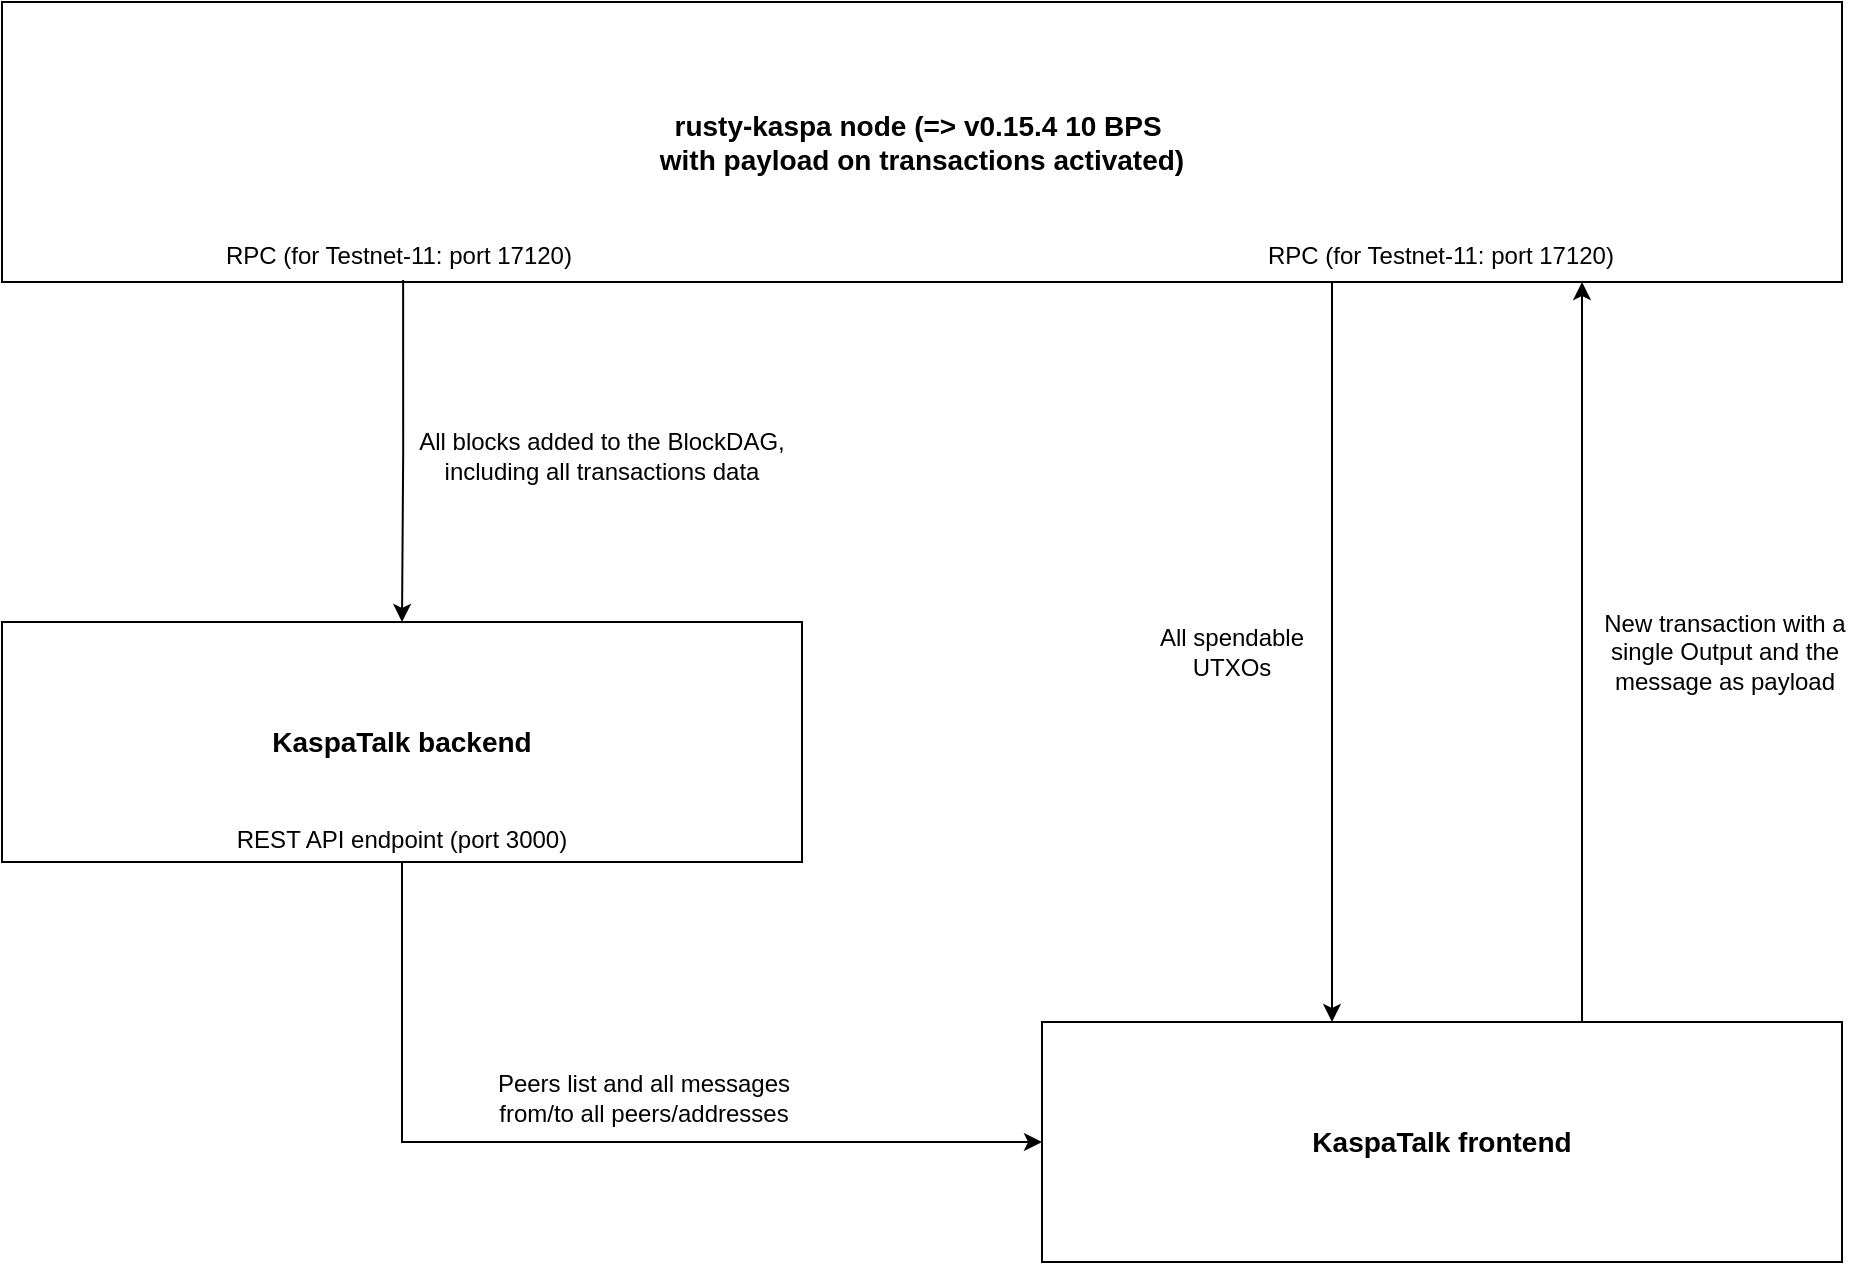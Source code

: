 <mxfile version="26.0.2" pages="3">
  <diagram name="Architecture" id="F1tejZDly55zgPq2v-Ex">
    <mxGraphModel dx="1195" dy="661" grid="1" gridSize="10" guides="1" tooltips="1" connect="1" arrows="1" fold="1" page="1" pageScale="1" pageWidth="850" pageHeight="1100" math="0" shadow="0">
      <root>
        <mxCell id="0" />
        <mxCell id="1" parent="0" />
        <mxCell id="RufVIqokz7fm9M4IkpAS-2" value="rusty-kaspa node (=&amp;gt; v0.15.4 10 BPS&amp;nbsp;&lt;div&gt;with payload on transactions activated)&lt;/div&gt;" style="whiteSpace=wrap;html=1;fontSize=14;fontStyle=1" parent="1" vertex="1">
          <mxGeometry x="40" y="80" width="920" height="140" as="geometry" />
        </mxCell>
        <mxCell id="rrDGJ7W3yIeW_5tvvOGc-7" style="edgeStyle=orthogonalEdgeStyle;rounded=0;orthogonalLoop=1;jettySize=auto;html=1;exitX=0.218;exitY=0.993;exitDx=0;exitDy=0;entryX=0.5;entryY=0;entryDx=0;entryDy=0;exitPerimeter=0;" edge="1" parent="1" source="RufVIqokz7fm9M4IkpAS-2" target="rrDGJ7W3yIeW_5tvvOGc-4">
          <mxGeometry relative="1" as="geometry" />
        </mxCell>
        <mxCell id="rrDGJ7W3yIeW_5tvvOGc-4" value="KaspaTalk backend" style="whiteSpace=wrap;html=1;fontSize=14;fontStyle=1" vertex="1" parent="1">
          <mxGeometry x="40" y="390" width="400" height="120" as="geometry" />
        </mxCell>
        <mxCell id="rrDGJ7W3yIeW_5tvvOGc-6" value="KaspaTalk frontend" style="whiteSpace=wrap;html=1;fontSize=14;fontStyle=1" vertex="1" parent="1">
          <mxGeometry x="560" y="590" width="400" height="120" as="geometry" />
        </mxCell>
        <mxCell id="rrDGJ7W3yIeW_5tvvOGc-8" style="edgeStyle=orthogonalEdgeStyle;rounded=0;orthogonalLoop=1;jettySize=auto;html=1;exitX=0.5;exitY=0;exitDx=0;exitDy=0;entryX=0.75;entryY=1;entryDx=0;entryDy=0;" edge="1" parent="1">
          <mxGeometry relative="1" as="geometry">
            <mxPoint x="830" y="590" as="sourcePoint" />
            <mxPoint x="830" y="220" as="targetPoint" />
          </mxGeometry>
        </mxCell>
        <mxCell id="rrDGJ7W3yIeW_5tvvOGc-9" style="edgeStyle=orthogonalEdgeStyle;rounded=0;orthogonalLoop=1;jettySize=auto;html=1;exitX=0.5;exitY=1;exitDx=0;exitDy=0;entryX=0;entryY=0.5;entryDx=0;entryDy=0;" edge="1" parent="1" source="rrDGJ7W3yIeW_5tvvOGc-4" target="rrDGJ7W3yIeW_5tvvOGc-6">
          <mxGeometry relative="1" as="geometry">
            <mxPoint x="190.5" y="420" as="sourcePoint" />
            <mxPoint x="190" y="740" as="targetPoint" />
          </mxGeometry>
        </mxCell>
        <mxCell id="rrDGJ7W3yIeW_5tvvOGc-10" value="&lt;h1 style=&quot;margin-top: 0px;&quot;&gt;&lt;span style=&quot;background-color: transparent; color: light-dark(rgb(0, 0, 0), rgb(255, 255, 255)); font-size: 12px; font-weight: normal;&quot;&gt;RPC (for Testnet-11: port 17120)&lt;/span&gt;&lt;/h1&gt;" style="text;html=1;whiteSpace=wrap;overflow=hidden;rounded=0;verticalAlign=middle;" vertex="1" parent="1">
          <mxGeometry x="150" y="186" width="180" height="30" as="geometry" />
        </mxCell>
        <mxCell id="rrDGJ7W3yIeW_5tvvOGc-11" value="&lt;h1 style=&quot;margin-top: 0px;&quot;&gt;&lt;span style=&quot;background-color: transparent; color: light-dark(rgb(0, 0, 0), rgb(255, 255, 255)); font-size: 12px; font-weight: normal;&quot;&gt;RPC (for Testnet-11: port 17120)&lt;/span&gt;&lt;/h1&gt;" style="text;html=1;whiteSpace=wrap;overflow=hidden;rounded=0;verticalAlign=middle;" vertex="1" parent="1">
          <mxGeometry x="671" y="186" width="180" height="30" as="geometry" />
        </mxCell>
        <mxCell id="rrDGJ7W3yIeW_5tvvOGc-12" value="&lt;h1 style=&quot;margin-top: 0px;&quot;&gt;&lt;span style=&quot;background-color: transparent; color: light-dark(rgb(0, 0, 0), rgb(255, 255, 255)); font-size: 12px; font-weight: normal;&quot;&gt;REST API endpoint (port 3000)&lt;/span&gt;&lt;/h1&gt;" style="text;html=1;whiteSpace=wrap;overflow=hidden;rounded=0;verticalAlign=middle;align=center;" vertex="1" parent="1">
          <mxGeometry x="150" y="478" width="180" height="30" as="geometry" />
        </mxCell>
        <mxCell id="rrDGJ7W3yIeW_5tvvOGc-15" value="All blocks added to the BlockDAG, including all transactions data" style="text;html=1;align=center;verticalAlign=middle;whiteSpace=wrap;rounded=0;" vertex="1" parent="1">
          <mxGeometry x="240" y="272" width="200" height="70" as="geometry" />
        </mxCell>
        <mxCell id="rrDGJ7W3yIeW_5tvvOGc-16" value="Peers list and all messages from/to all peers/addresses" style="text;html=1;align=center;verticalAlign=middle;whiteSpace=wrap;rounded=0;" vertex="1" parent="1">
          <mxGeometry x="281" y="603" width="160" height="50" as="geometry" />
        </mxCell>
        <mxCell id="rrDGJ7W3yIeW_5tvvOGc-17" value="New transaction with a single Output and the message as payload" style="text;html=1;align=center;verticalAlign=middle;whiteSpace=wrap;rounded=0;" vertex="1" parent="1">
          <mxGeometry x="833" y="370" width="137" height="70" as="geometry" />
        </mxCell>
        <mxCell id="rrDGJ7W3yIeW_5tvvOGc-19" style="edgeStyle=orthogonalEdgeStyle;rounded=0;orthogonalLoop=1;jettySize=auto;html=1;exitX=0.5;exitY=0;exitDx=0;exitDy=0;entryX=0.75;entryY=1;entryDx=0;entryDy=0;" edge="1" parent="1">
          <mxGeometry relative="1" as="geometry">
            <mxPoint x="705" y="220" as="sourcePoint" />
            <mxPoint x="705" y="590" as="targetPoint" />
          </mxGeometry>
        </mxCell>
        <mxCell id="rrDGJ7W3yIeW_5tvvOGc-20" value="All spendable UTXOs" style="text;html=1;align=center;verticalAlign=middle;whiteSpace=wrap;rounded=0;" vertex="1" parent="1">
          <mxGeometry x="600" y="370" width="110" height="70" as="geometry" />
        </mxCell>
      </root>
    </mxGraphModel>
  </diagram>
  <diagram id="o1mRrQ4aUZW1VL08FBri" name="Data flow">
    <mxGraphModel dx="2049" dy="1133" grid="1" gridSize="10" guides="1" tooltips="1" connect="1" arrows="1" fold="1" page="1" pageScale="1" pageWidth="850" pageHeight="1100" math="0" shadow="0">
      <root>
        <mxCell id="0" />
        <mxCell id="1" parent="0" />
        <mxCell id="LgiLY7rY6z7mSPJXnP-p-2" value="KaspaTalk backend" style="swimlane;horizontal=0;whiteSpace=wrap;html=1;fontSize=18;startSize=60;" vertex="1" parent="1">
          <mxGeometry x="20" y="360" width="1860" height="320" as="geometry" />
        </mxCell>
        <mxCell id="LgiLY7rY6z7mSPJXnP-p-14" value="Receives all blocks added to the BlockDAG and filters all transactions, exclusively selecting the ones with KaspaTalk prefix (&quot;ktk:&quot;) on payload and storing them in a noSQL database.&amp;nbsp;&lt;div&gt;Every transaction is stored with the following data:&lt;br&gt;- Transaction ID&lt;br&gt;- Message&lt;br&gt;- Block time&lt;br&gt;- Sender address&lt;br&gt;- Receiver address&lt;/div&gt;" style="rounded=0;whiteSpace=wrap;html=1;" vertex="1" parent="LgiLY7rY6z7mSPJXnP-p-2">
          <mxGeometry x="620" y="40" width="280" height="200" as="geometry" />
        </mxCell>
        <mxCell id="LgiLY7rY6z7mSPJXnP-p-16" value="Exposes all data of KaspaTalk transactions via REST API endpoint" style="rounded=0;whiteSpace=wrap;html=1;" vertex="1" parent="LgiLY7rY6z7mSPJXnP-p-2">
          <mxGeometry x="1240" y="100" width="280" height="80" as="geometry" />
        </mxCell>
        <mxCell id="LgiLY7rY6z7mSPJXnP-p-17" style="edgeStyle=orthogonalEdgeStyle;rounded=0;orthogonalLoop=1;jettySize=auto;html=1;exitX=1;exitY=0.5;exitDx=0;exitDy=0;entryX=0;entryY=0.5;entryDx=0;entryDy=0;" edge="1" parent="LgiLY7rY6z7mSPJXnP-p-2" source="LgiLY7rY6z7mSPJXnP-p-14" target="LgiLY7rY6z7mSPJXnP-p-16">
          <mxGeometry relative="1" as="geometry">
            <mxPoint x="770" y="-140" as="sourcePoint" />
            <mxPoint x="970" y="20" as="targetPoint" />
          </mxGeometry>
        </mxCell>
        <mxCell id="LgiLY7rY6z7mSPJXnP-p-3" value="rusty-kaspa node" style="swimlane;horizontal=0;whiteSpace=wrap;html=1;fontSize=18;startSize=60;" vertex="1" parent="1">
          <mxGeometry x="20" y="40" width="1860" height="320" as="geometry" />
        </mxCell>
        <mxCell id="LgiLY7rY6z7mSPJXnP-p-8" value="Fetch all UTXOs on User_1&amp;nbsp;address" style="rounded=0;whiteSpace=wrap;html=1;" vertex="1" parent="LgiLY7rY6z7mSPJXnP-p-3">
          <mxGeometry x="127.5" y="120" width="160" height="50" as="geometry" />
        </mxCell>
        <mxCell id="LgiLY7rY6z7mSPJXnP-p-13" style="edgeStyle=orthogonalEdgeStyle;rounded=0;orthogonalLoop=1;jettySize=auto;html=1;exitX=0.5;exitY=0;exitDx=0;exitDy=0;entryX=0.5;entryY=0;entryDx=0;entryDy=0;" edge="1" parent="LgiLY7rY6z7mSPJXnP-p-3" source="LgiLY7rY6z7mSPJXnP-p-10" target="LgiLY7rY6z7mSPJXnP-p-12">
          <mxGeometry relative="1" as="geometry" />
        </mxCell>
        <mxCell id="LgiLY7rY6z7mSPJXnP-p-10" value="Broadcast transaction to all nodes, have it mined and inserted into one or more blocks" style="rounded=0;whiteSpace=wrap;html=1;" vertex="1" parent="LgiLY7rY6z7mSPJXnP-p-3">
          <mxGeometry x="350" y="100" width="199" height="70" as="geometry" />
        </mxCell>
        <mxCell id="LgiLY7rY6z7mSPJXnP-p-12" value="Broadcast via RPC connection all new blocks added to the BlcokDAG, via BlockAdded subscription" style="rounded=0;whiteSpace=wrap;html=1;" vertex="1" parent="LgiLY7rY6z7mSPJXnP-p-3">
          <mxGeometry x="660.5" y="100" width="199" height="70" as="geometry" />
        </mxCell>
        <mxCell id="LgiLY7rY6z7mSPJXnP-p-5" value="KaspaTalk frontend" style="swimlane;horizontal=0;whiteSpace=wrap;html=1;fontSize=18;startSize=60;" vertex="1" parent="1">
          <mxGeometry x="20" y="680" width="1860" height="320" as="geometry" />
        </mxCell>
        <mxCell id="LgiLY7rY6z7mSPJXnP-p-7" value="User_1 starts a new conversation with User_2 (a new peer) by creating a new transaction (spending a complete UTXO, single input, single output), sending 1 KAS to User_2 address. The transaction contains the message within the payload field" style="rounded=0;whiteSpace=wrap;html=1;spacing=4;" vertex="1" parent="LgiLY7rY6z7mSPJXnP-p-5">
          <mxGeometry x="95" y="70" width="225" height="170" as="geometry" />
        </mxCell>
        <mxCell id="LgiLY7rY6z7mSPJXnP-p-18" value="User_1 visualizes in the User Interface&amp;nbsp;the conversation with User_2 (including sent message)" style="rounded=0;whiteSpace=wrap;html=1;" vertex="1" parent="LgiLY7rY6z7mSPJXnP-p-5">
          <mxGeometry x="1020" y="120" width="280" height="80" as="geometry" />
        </mxCell>
        <mxCell id="LgiLY7rY6z7mSPJXnP-p-20" value="User_2 visualizes in the User Interface&amp;nbsp;the conversation with User_1 (including received message)" style="rounded=0;whiteSpace=wrap;html=1;" vertex="1" parent="LgiLY7rY6z7mSPJXnP-p-5">
          <mxGeometry x="1460" y="120" width="280" height="80" as="geometry" />
        </mxCell>
        <mxCell id="LgiLY7rY6z7mSPJXnP-p-9" style="edgeStyle=orthogonalEdgeStyle;rounded=0;orthogonalLoop=1;jettySize=auto;html=1;" edge="1" parent="1" source="LgiLY7rY6z7mSPJXnP-p-8" target="LgiLY7rY6z7mSPJXnP-p-7">
          <mxGeometry relative="1" as="geometry" />
        </mxCell>
        <mxCell id="LgiLY7rY6z7mSPJXnP-p-11" style="edgeStyle=orthogonalEdgeStyle;rounded=0;orthogonalLoop=1;jettySize=auto;html=1;exitX=1;exitY=0.5;exitDx=0;exitDy=0;entryX=0.5;entryY=1;entryDx=0;entryDy=0;" edge="1" parent="1" source="LgiLY7rY6z7mSPJXnP-p-7" target="LgiLY7rY6z7mSPJXnP-p-10">
          <mxGeometry relative="1" as="geometry">
            <mxPoint x="480" y="450" as="targetPoint" />
          </mxGeometry>
        </mxCell>
        <mxCell id="LgiLY7rY6z7mSPJXnP-p-15" style="edgeStyle=orthogonalEdgeStyle;rounded=0;orthogonalLoop=1;jettySize=auto;html=1;" edge="1" parent="1" source="LgiLY7rY6z7mSPJXnP-p-12" target="LgiLY7rY6z7mSPJXnP-p-14">
          <mxGeometry relative="1" as="geometry" />
        </mxCell>
        <mxCell id="LgiLY7rY6z7mSPJXnP-p-19" style="edgeStyle=orthogonalEdgeStyle;rounded=0;orthogonalLoop=1;jettySize=auto;html=1;entryX=0.5;entryY=0;entryDx=0;entryDy=0;entryPerimeter=0;exitX=0.5;exitY=1;exitDx=0;exitDy=0;" edge="1" parent="1" source="LgiLY7rY6z7mSPJXnP-p-16" target="LgiLY7rY6z7mSPJXnP-p-18">
          <mxGeometry relative="1" as="geometry">
            <mxPoint x="1230" y="600" as="sourcePoint" />
            <mxPoint x="1050" y="510" as="targetPoint" />
            <Array as="points">
              <mxPoint x="1400" y="640" />
              <mxPoint x="1180" y="640" />
            </Array>
          </mxGeometry>
        </mxCell>
        <mxCell id="LgiLY7rY6z7mSPJXnP-p-23" style="edgeStyle=orthogonalEdgeStyle;rounded=0;orthogonalLoop=1;jettySize=auto;html=1;exitX=0.5;exitY=1;exitDx=0;exitDy=0;entryX=0.5;entryY=0;entryDx=0;entryDy=0;" edge="1" parent="1" source="LgiLY7rY6z7mSPJXnP-p-16" target="LgiLY7rY6z7mSPJXnP-p-20">
          <mxGeometry relative="1" as="geometry">
            <Array as="points">
              <mxPoint x="1400" y="640" />
              <mxPoint x="1620" y="640" />
            </Array>
          </mxGeometry>
        </mxCell>
      </root>
    </mxGraphModel>
  </diagram>
  <diagram id="dCDTY5te6mNeuxzXYGUP" name="Scenarios">
    <mxGraphModel dx="1434" dy="793" grid="1" gridSize="10" guides="1" tooltips="1" connect="1" arrows="1" fold="1" page="1" pageScale="1" pageWidth="850" pageHeight="1100" math="0" shadow="0">
      <root>
        <mxCell id="0" />
        <mxCell id="1" parent="0" />
        <mxCell id="RJVbZ-DVJH2_k4jmK_ra-4" value="Send 1 KAS UTXO to peer&#39;s address" style="swimlane;whiteSpace=wrap;html=1;labelBackgroundColor=default;" parent="1" vertex="1">
          <mxGeometry x="20" y="50" width="810" height="510" as="geometry">
            <mxRectangle x="20" y="50" width="140" height="30" as="alternateBounds" />
          </mxGeometry>
        </mxCell>
        <mxCell id="RJVbZ-DVJH2_k4jmK_ra-11" style="edgeStyle=orthogonalEdgeStyle;rounded=0;orthogonalLoop=1;jettySize=auto;html=1;exitX=1;exitY=0.25;exitDx=0;exitDy=0;entryX=0;entryY=0.25;entryDx=0;entryDy=0;" parent="RJVbZ-DVJH2_k4jmK_ra-4" source="RJVbZ-DVJH2_k4jmK_ra-2" target="RJVbZ-DVJH2_k4jmK_ra-3" edge="1">
          <mxGeometry relative="1" as="geometry" />
        </mxCell>
        <mxCell id="RJVbZ-DVJH2_k4jmK_ra-13" style="edgeStyle=orthogonalEdgeStyle;rounded=0;orthogonalLoop=1;jettySize=auto;html=1;exitX=0.5;exitY=1;exitDx=0;exitDy=0;entryX=0;entryY=0.5;entryDx=0;entryDy=0;" parent="RJVbZ-DVJH2_k4jmK_ra-4" source="RJVbZ-DVJH2_k4jmK_ra-2" target="RJVbZ-DVJH2_k4jmK_ra-12" edge="1">
          <mxGeometry relative="1" as="geometry" />
        </mxCell>
        <mxCell id="RJVbZ-DVJH2_k4jmK_ra-2" value="User #1" style="rounded=0;whiteSpace=wrap;html=1;" parent="RJVbZ-DVJH2_k4jmK_ra-4" vertex="1">
          <mxGeometry x="60" y="57" width="199" height="80" as="geometry" />
        </mxCell>
        <mxCell id="RJVbZ-DVJH2_k4jmK_ra-10" style="edgeStyle=orthogonalEdgeStyle;rounded=0;orthogonalLoop=1;jettySize=auto;html=1;exitX=0;exitY=0.75;exitDx=0;exitDy=0;entryX=1;entryY=0.75;entryDx=0;entryDy=0;" parent="RJVbZ-DVJH2_k4jmK_ra-4" source="RJVbZ-DVJH2_k4jmK_ra-3" target="RJVbZ-DVJH2_k4jmK_ra-2" edge="1">
          <mxGeometry relative="1" as="geometry" />
        </mxCell>
        <mxCell id="RJVbZ-DVJH2_k4jmK_ra-17" style="edgeStyle=orthogonalEdgeStyle;rounded=0;orthogonalLoop=1;jettySize=auto;html=1;exitX=0.5;exitY=1;exitDx=0;exitDy=0;entryX=1;entryY=0.5;entryDx=0;entryDy=0;" parent="RJVbZ-DVJH2_k4jmK_ra-4" source="RJVbZ-DVJH2_k4jmK_ra-3" target="RJVbZ-DVJH2_k4jmK_ra-12" edge="1">
          <mxGeometry relative="1" as="geometry" />
        </mxCell>
        <mxCell id="RJVbZ-DVJH2_k4jmK_ra-3" value="User #2" style="rounded=0;whiteSpace=wrap;html=1;" parent="RJVbZ-DVJH2_k4jmK_ra-4" vertex="1">
          <mxGeometry x="540" y="57" width="199" height="80" as="geometry" />
        </mxCell>
        <mxCell id="RJVbZ-DVJH2_k4jmK_ra-6" value="&lt;b&gt;PROs:&lt;/b&gt;&lt;br&gt;1. Minimum fee costs by moving entire UTXOs&lt;div&gt;2. Simple architecture (only standard tx)&lt;/div&gt;&lt;div&gt;3. Lower values can be sent (with higher fees)&lt;/div&gt;&lt;div&gt;4. Backend can only index transactions received by user address&lt;/div&gt;&lt;div&gt;&lt;br&gt;&lt;/div&gt;" style="rounded=0;whiteSpace=wrap;html=1;align=left;" parent="RJVbZ-DVJH2_k4jmK_ra-4" vertex="1">
          <mxGeometry x="60" y="350" width="320" height="140" as="geometry" />
        </mxCell>
        <mxCell id="RJVbZ-DVJH2_k4jmK_ra-7" value="&lt;b&gt;CONs:&lt;/b&gt;&lt;br&gt;1. Risk of losing coins due to bad peer&lt;div&gt;2. It&#39;s necessary to prepare many 1 KAS UTXOs in each address&lt;/div&gt;&lt;div&gt;3. User wallet have to be organized with specific&amp;nbsp; requirements on UTXO handling (ie. 30 single 1 KAS UTXOs)&amp;nbsp;&lt;/div&gt;&lt;div&gt;&lt;br&gt;&lt;/div&gt;" style="rounded=0;whiteSpace=wrap;html=1;align=left;spacingLeft=0;" parent="RJVbZ-DVJH2_k4jmK_ra-4" vertex="1">
          <mxGeometry x="420" y="350" width="320" height="140" as="geometry" />
        </mxCell>
        <mxCell id="RJVbZ-DVJH2_k4jmK_ra-8" value="1 UTXO = 1 KAS" style="text;html=1;align=center;verticalAlign=middle;whiteSpace=wrap;rounded=0;" parent="RJVbZ-DVJH2_k4jmK_ra-4" vertex="1">
          <mxGeometry x="341" y="47" width="110" height="30" as="geometry" />
        </mxCell>
        <mxCell id="RJVbZ-DVJH2_k4jmK_ra-9" value="1 UTXO = 1.0 KAS" style="text;html=1;align=center;verticalAlign=middle;whiteSpace=wrap;rounded=0;" parent="RJVbZ-DVJH2_k4jmK_ra-4" vertex="1">
          <mxGeometry x="326" y="121" width="140" height="28.18" as="geometry" />
        </mxCell>
        <mxCell id="RJVbZ-DVJH2_k4jmK_ra-12" value="Miner" style="rounded=0;whiteSpace=wrap;html=1;" parent="RJVbZ-DVJH2_k4jmK_ra-4" vertex="1">
          <mxGeometry x="296.5" y="202" width="199" height="80" as="geometry" />
        </mxCell>
        <mxCell id="RJVbZ-DVJH2_k4jmK_ra-14" value="Fees" style="text;html=1;align=center;verticalAlign=middle;whiteSpace=wrap;rounded=0;" parent="RJVbZ-DVJH2_k4jmK_ra-4" vertex="1">
          <mxGeometry x="184" y="247" width="70" height="28.18" as="geometry" />
        </mxCell>
        <mxCell id="RJVbZ-DVJH2_k4jmK_ra-18" value="Fees" style="text;html=1;align=center;verticalAlign=middle;whiteSpace=wrap;rounded=0;" parent="RJVbZ-DVJH2_k4jmK_ra-4" vertex="1">
          <mxGeometry x="539" y="247" width="70" height="28.18" as="geometry" />
        </mxCell>
        <mxCell id="RJVbZ-DVJH2_k4jmK_ra-19" value="Send UTXO to user address" style="swimlane;whiteSpace=wrap;html=1;labelBackgroundColor=default;" parent="1" vertex="1">
          <mxGeometry x="20" y="600" width="800" height="600" as="geometry">
            <mxRectangle x="20" y="50" width="140" height="30" as="alternateBounds" />
          </mxGeometry>
        </mxCell>
        <mxCell id="RJVbZ-DVJH2_k4jmK_ra-20" style="edgeStyle=orthogonalEdgeStyle;rounded=0;orthogonalLoop=1;jettySize=auto;html=1;exitX=0.5;exitY=0;exitDx=0;exitDy=0;entryX=1;entryY=0.25;entryDx=0;entryDy=0;" parent="RJVbZ-DVJH2_k4jmK_ra-19" source="RJVbZ-DVJH2_k4jmK_ra-22" target="RJVbZ-DVJH2_k4jmK_ra-22" edge="1">
          <mxGeometry relative="1" as="geometry" />
        </mxCell>
        <mxCell id="RJVbZ-DVJH2_k4jmK_ra-21" style="edgeStyle=orthogonalEdgeStyle;rounded=0;orthogonalLoop=1;jettySize=auto;html=1;exitX=0.5;exitY=1;exitDx=0;exitDy=0;entryX=0;entryY=0.5;entryDx=0;entryDy=0;" parent="RJVbZ-DVJH2_k4jmK_ra-19" source="RJVbZ-DVJH2_k4jmK_ra-22" target="RJVbZ-DVJH2_k4jmK_ra-30" edge="1">
          <mxGeometry relative="1" as="geometry" />
        </mxCell>
        <mxCell id="RJVbZ-DVJH2_k4jmK_ra-22" value="User #1" style="rounded=0;whiteSpace=wrap;html=1;" parent="RJVbZ-DVJH2_k4jmK_ra-19" vertex="1">
          <mxGeometry x="20" y="90" width="199" height="80" as="geometry" />
        </mxCell>
        <mxCell id="RJVbZ-DVJH2_k4jmK_ra-23" style="edgeStyle=orthogonalEdgeStyle;rounded=0;orthogonalLoop=1;jettySize=auto;html=1;exitX=0.5;exitY=0;exitDx=0;exitDy=0;entryX=0;entryY=0.25;entryDx=0;entryDy=0;" parent="RJVbZ-DVJH2_k4jmK_ra-19" source="RJVbZ-DVJH2_k4jmK_ra-25" target="RJVbZ-DVJH2_k4jmK_ra-25" edge="1">
          <mxGeometry relative="1" as="geometry">
            <mxPoint x="570" y="113" as="targetPoint" />
            <Array as="points">
              <mxPoint x="680" y="70" />
              <mxPoint x="560" y="70" />
              <mxPoint x="560" y="110" />
            </Array>
          </mxGeometry>
        </mxCell>
        <mxCell id="RJVbZ-DVJH2_k4jmK_ra-24" style="edgeStyle=orthogonalEdgeStyle;rounded=0;orthogonalLoop=1;jettySize=auto;html=1;exitX=0.5;exitY=1;exitDx=0;exitDy=0;entryX=1;entryY=0.5;entryDx=0;entryDy=0;" parent="RJVbZ-DVJH2_k4jmK_ra-19" source="RJVbZ-DVJH2_k4jmK_ra-25" target="RJVbZ-DVJH2_k4jmK_ra-30" edge="1">
          <mxGeometry relative="1" as="geometry" />
        </mxCell>
        <mxCell id="RJVbZ-DVJH2_k4jmK_ra-25" value="User #2" style="rounded=0;whiteSpace=wrap;html=1;" parent="RJVbZ-DVJH2_k4jmK_ra-19" vertex="1">
          <mxGeometry x="580" y="90" width="199" height="80" as="geometry" />
        </mxCell>
        <mxCell id="RJVbZ-DVJH2_k4jmK_ra-26" value="&lt;b&gt;PROs:&lt;/b&gt;&lt;br&gt;1. Minimum fee costs by moving entire UTXOs&lt;div&gt;2. Simple architecture (only standard tx)&lt;/div&gt;&lt;div&gt;3. Any value can be sent with minimum fees&lt;/div&gt;&lt;div&gt;4. One UTXO is enough for all user&#39;s conversations&lt;br&gt;5. User wallet can operate with any amount, with no special requirements on UTXO handling&lt;/div&gt;" style="rounded=0;whiteSpace=wrap;html=1;align=left;" parent="RJVbZ-DVJH2_k4jmK_ra-19" vertex="1">
          <mxGeometry x="60" y="380" width="320" height="140" as="geometry" />
        </mxCell>
        <mxCell id="RJVbZ-DVJH2_k4jmK_ra-27" value="&lt;b&gt;CONs:&lt;/b&gt;&lt;br&gt;1.&amp;nbsp;&lt;span style=&quot;background-color: transparent; color: light-dark(rgb(0, 0, 0), rgb(255, 255, 255));&quot;&gt;Backend have to index all transactions&lt;br&gt;2. Potentially harmful content is stored on anyone&#39;s backend&lt;/span&gt;" style="rounded=0;whiteSpace=wrap;html=1;align=left;spacingLeft=0;" parent="RJVbZ-DVJH2_k4jmK_ra-19" vertex="1">
          <mxGeometry x="420" y="380" width="320" height="140" as="geometry" />
        </mxCell>
        <mxCell id="RJVbZ-DVJH2_k4jmK_ra-28" value="1 UTXO = n KAS" style="text;html=1;align=center;verticalAlign=middle;whiteSpace=wrap;rounded=0;" parent="RJVbZ-DVJH2_k4jmK_ra-19" vertex="1">
          <mxGeometry x="240" y="73" width="110" height="30" as="geometry" />
        </mxCell>
        <mxCell id="RJVbZ-DVJH2_k4jmK_ra-30" value="Miner" style="rounded=0;whiteSpace=wrap;html=1;" parent="RJVbZ-DVJH2_k4jmK_ra-19" vertex="1">
          <mxGeometry x="296.5" y="235" width="199" height="80" as="geometry" />
        </mxCell>
        <mxCell id="RJVbZ-DVJH2_k4jmK_ra-31" value="Fees" style="text;html=1;align=center;verticalAlign=middle;whiteSpace=wrap;rounded=0;" parent="RJVbZ-DVJH2_k4jmK_ra-19" vertex="1">
          <mxGeometry x="184" y="280" width="70" height="28.18" as="geometry" />
        </mxCell>
        <mxCell id="RJVbZ-DVJH2_k4jmK_ra-32" value="Fees" style="text;html=1;align=center;verticalAlign=middle;whiteSpace=wrap;rounded=0;" parent="RJVbZ-DVJH2_k4jmK_ra-19" vertex="1">
          <mxGeometry x="539" y="280" width="70" height="28.18" as="geometry" />
        </mxCell>
        <mxCell id="RJVbZ-DVJH2_k4jmK_ra-35" value="1 UTXO = n KAS" style="text;html=1;align=center;verticalAlign=middle;whiteSpace=wrap;rounded=0;" parent="RJVbZ-DVJH2_k4jmK_ra-19" vertex="1">
          <mxGeometry x="450" y="73" width="110" height="30" as="geometry" />
        </mxCell>
        <mxCell id="RJVbZ-DVJH2_k4jmK_ra-36" value="Spend KIP-10 UTXO, adding few sompi" style="swimlane;whiteSpace=wrap;html=1;labelBackgroundColor=default;" parent="1" vertex="1">
          <mxGeometry x="20" y="1230" width="800" height="664" as="geometry">
            <mxRectangle x="20" y="50" width="140" height="30" as="alternateBounds" />
          </mxGeometry>
        </mxCell>
        <mxCell id="RJVbZ-DVJH2_k4jmK_ra-38" style="edgeStyle=orthogonalEdgeStyle;rounded=0;orthogonalLoop=1;jettySize=auto;html=1;exitX=0.5;exitY=1;exitDx=0;exitDy=0;entryX=0;entryY=0.5;entryDx=0;entryDy=0;" parent="RJVbZ-DVJH2_k4jmK_ra-36" source="RJVbZ-DVJH2_k4jmK_ra-39" target="RJVbZ-DVJH2_k4jmK_ra-46" edge="1">
          <mxGeometry relative="1" as="geometry" />
        </mxCell>
        <mxCell id="RJVbZ-DVJH2_k4jmK_ra-51" style="edgeStyle=orthogonalEdgeStyle;rounded=0;orthogonalLoop=1;jettySize=auto;html=1;exitX=1;exitY=0.75;exitDx=0;exitDy=0;entryX=0;entryY=0.75;entryDx=0;entryDy=0;" parent="RJVbZ-DVJH2_k4jmK_ra-36" edge="1">
          <mxGeometry relative="1" as="geometry">
            <mxPoint x="219" y="170" as="sourcePoint" />
            <mxPoint x="340" y="170" as="targetPoint" />
          </mxGeometry>
        </mxCell>
        <mxCell id="RJVbZ-DVJH2_k4jmK_ra-53" style="edgeStyle=orthogonalEdgeStyle;rounded=0;orthogonalLoop=1;jettySize=auto;html=1;exitX=1;exitY=0.25;exitDx=0;exitDy=0;entryX=0;entryY=0.25;entryDx=0;entryDy=0;" parent="RJVbZ-DVJH2_k4jmK_ra-36" edge="1">
          <mxGeometry relative="1" as="geometry">
            <mxPoint x="219" y="210" as="sourcePoint" />
            <mxPoint x="340" y="210" as="targetPoint" />
          </mxGeometry>
        </mxCell>
        <mxCell id="RJVbZ-DVJH2_k4jmK_ra-39" value="User #1&lt;br&gt;(opens the conversation)" style="rounded=0;whiteSpace=wrap;html=1;" parent="RJVbZ-DVJH2_k4jmK_ra-36" vertex="1">
          <mxGeometry x="20" y="150" width="199" height="80" as="geometry" />
        </mxCell>
        <mxCell id="RJVbZ-DVJH2_k4jmK_ra-41" style="edgeStyle=orthogonalEdgeStyle;rounded=0;orthogonalLoop=1;jettySize=auto;html=1;exitX=0.5;exitY=1;exitDx=0;exitDy=0;entryX=1;entryY=0.5;entryDx=0;entryDy=0;" parent="RJVbZ-DVJH2_k4jmK_ra-36" source="RJVbZ-DVJH2_k4jmK_ra-42" target="RJVbZ-DVJH2_k4jmK_ra-46" edge="1">
          <mxGeometry relative="1" as="geometry" />
        </mxCell>
        <mxCell id="RJVbZ-DVJH2_k4jmK_ra-54" style="edgeStyle=orthogonalEdgeStyle;rounded=0;orthogonalLoop=1;jettySize=auto;html=1;exitX=0;exitY=0.25;exitDx=0;exitDy=0;entryX=1;entryY=0.25;entryDx=0;entryDy=0;" parent="RJVbZ-DVJH2_k4jmK_ra-36" edge="1">
          <mxGeometry relative="1" as="geometry">
            <mxPoint x="580" y="210" as="sourcePoint" />
            <mxPoint x="460" y="210" as="targetPoint" />
          </mxGeometry>
        </mxCell>
        <mxCell id="RJVbZ-DVJH2_k4jmK_ra-42" value="User #2" style="rounded=0;whiteSpace=wrap;html=1;" parent="RJVbZ-DVJH2_k4jmK_ra-36" vertex="1">
          <mxGeometry x="580" y="150" width="199" height="80" as="geometry" />
        </mxCell>
        <mxCell id="RJVbZ-DVJH2_k4jmK_ra-43" value="&lt;b&gt;PROs:&lt;/b&gt;&lt;br&gt;1. Low costs&lt;div&gt;&lt;span style=&quot;background-color: transparent; color: light-dark(rgb(0, 0, 0), rgb(255, 255, 255));&quot;&gt;2. One shared UTXO is enough for each conversation&lt;br&gt;3.&amp;nbsp;&lt;/span&gt;&lt;span style=&quot;background-color: transparent; color: light-dark(rgb(0, 0, 0), rgb(255, 255, 255));&quot;&gt;Backend can index only specific P2SH transactions, reading &quot;sender&quot; address from funding input&lt;br&gt;4. User wallet can operate with any amount, with no special requirements on UTXO handling&lt;/span&gt;&lt;/div&gt;" style="rounded=0;whiteSpace=wrap;html=1;align=left;" parent="RJVbZ-DVJH2_k4jmK_ra-36" vertex="1">
          <mxGeometry x="60" y="450" width="320" height="140" as="geometry" />
        </mxCell>
        <mxCell id="RJVbZ-DVJH2_k4jmK_ra-44" value="&lt;b&gt;CONs:&lt;/b&gt;&lt;br&gt;&lt;span style=&quot;background-color: transparent; color: light-dark(rgb(0, 0, 0), rgb(255, 255, 255));&quot;&gt;1. More complex architecture (non standard transactions)&lt;br&gt;2. Potentially higher fees (TBA)&lt;br&gt;3. Tx collisions: User #1 steals UTXO while User #2 would like to send a message&lt;/span&gt;" style="rounded=0;whiteSpace=wrap;html=1;align=left;spacingLeft=0;" parent="RJVbZ-DVJH2_k4jmK_ra-36" vertex="1">
          <mxGeometry x="420" y="450" width="320" height="140" as="geometry" />
        </mxCell>
        <mxCell id="RJVbZ-DVJH2_k4jmK_ra-45" value="Funding UTXO&lt;br&gt;0.0 KAS" style="text;html=1;align=center;verticalAlign=middle;whiteSpace=wrap;rounded=0;" parent="RJVbZ-DVJH2_k4jmK_ra-36" vertex="1">
          <mxGeometry x="222" y="216" width="110" height="30" as="geometry" />
        </mxCell>
        <mxCell id="RJVbZ-DVJH2_k4jmK_ra-46" value="Miner" style="rounded=0;whiteSpace=wrap;html=1;" parent="RJVbZ-DVJH2_k4jmK_ra-36" vertex="1">
          <mxGeometry x="296.5" y="305" width="199" height="80" as="geometry" />
        </mxCell>
        <mxCell id="RJVbZ-DVJH2_k4jmK_ra-47" value="Fees" style="text;html=1;align=center;verticalAlign=middle;whiteSpace=wrap;rounded=0;" parent="RJVbZ-DVJH2_k4jmK_ra-36" vertex="1">
          <mxGeometry x="184" y="350" width="70" height="28.18" as="geometry" />
        </mxCell>
        <mxCell id="RJVbZ-DVJH2_k4jmK_ra-48" value="Fees" style="text;html=1;align=center;verticalAlign=middle;whiteSpace=wrap;rounded=0;" parent="RJVbZ-DVJH2_k4jmK_ra-36" vertex="1">
          <mxGeometry x="539" y="350" width="70" height="28.18" as="geometry" />
        </mxCell>
        <mxCell id="RJVbZ-DVJH2_k4jmK_ra-50" value="P2SH" style="rounded=0;whiteSpace=wrap;html=1;" parent="RJVbZ-DVJH2_k4jmK_ra-36" vertex="1">
          <mxGeometry x="340" y="150" width="120" height="80" as="geometry" />
        </mxCell>
        <mxCell id="RJVbZ-DVJH2_k4jmK_ra-52" value="Shared UTXO creation&amp;nbsp;&lt;br&gt;1 UTXO = n KAS" style="text;html=1;align=center;verticalAlign=middle;whiteSpace=wrap;rounded=0;" parent="RJVbZ-DVJH2_k4jmK_ra-36" vertex="1">
          <mxGeometry x="219" y="120" width="110" height="45" as="geometry" />
        </mxCell>
        <mxCell id="RJVbZ-DVJH2_k4jmK_ra-55" value="Funding UTXO&lt;br&gt;0.0 KAS" style="text;html=1;align=center;verticalAlign=middle;whiteSpace=wrap;rounded=0;" parent="RJVbZ-DVJH2_k4jmK_ra-36" vertex="1">
          <mxGeometry x="469" y="216" width="110" height="30" as="geometry" />
        </mxCell>
        <mxCell id="xXwPQbrG5vcirGDcfRdf-1" style="edgeStyle=orthogonalEdgeStyle;rounded=0;orthogonalLoop=1;jettySize=auto;html=1;exitX=0.75;exitY=0;exitDx=0;exitDy=0;entryX=0.25;entryY=0;entryDx=0;entryDy=0;" edge="1" parent="RJVbZ-DVJH2_k4jmK_ra-36" source="RJVbZ-DVJH2_k4jmK_ra-39" target="RJVbZ-DVJH2_k4jmK_ra-39">
          <mxGeometry relative="1" as="geometry">
            <mxPoint x="220" y="110" as="sourcePoint" />
            <Array as="points">
              <mxPoint x="169" y="100" />
              <mxPoint x="70" y="100" />
            </Array>
          </mxGeometry>
        </mxCell>
        <mxCell id="xXwPQbrG5vcirGDcfRdf-2" style="edgeStyle=orthogonalEdgeStyle;rounded=0;orthogonalLoop=1;jettySize=auto;html=1;exitX=0.25;exitY=0;exitDx=0;exitDy=0;entryX=0.75;entryY=0;entryDx=0;entryDy=0;" edge="1" parent="RJVbZ-DVJH2_k4jmK_ra-36" source="RJVbZ-DVJH2_k4jmK_ra-42" target="RJVbZ-DVJH2_k4jmK_ra-42">
          <mxGeometry relative="1" as="geometry">
            <mxPoint x="630" y="150" as="sourcePoint" />
            <mxPoint x="729" y="150" as="targetPoint" />
            <Array as="points">
              <mxPoint x="630" y="100" />
              <mxPoint x="729" y="100" />
            </Array>
          </mxGeometry>
        </mxCell>
        <mxCell id="xXwPQbrG5vcirGDcfRdf-3" value="Change" style="text;html=1;align=center;verticalAlign=middle;whiteSpace=wrap;rounded=0;" vertex="1" parent="RJVbZ-DVJH2_k4jmK_ra-36">
          <mxGeometry x="64.5" y="70" width="110" height="30" as="geometry" />
        </mxCell>
        <mxCell id="xXwPQbrG5vcirGDcfRdf-4" value="Change" style="text;html=1;align=center;verticalAlign=middle;whiteSpace=wrap;rounded=0;" vertex="1" parent="RJVbZ-DVJH2_k4jmK_ra-36">
          <mxGeometry x="624" y="70" width="110" height="30" as="geometry" />
        </mxCell>
      </root>
    </mxGraphModel>
  </diagram>
</mxfile>
